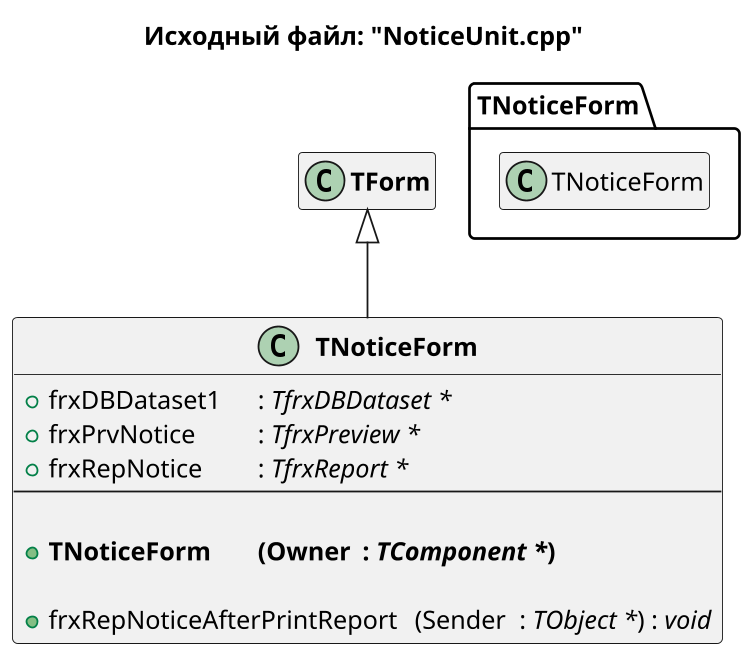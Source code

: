 @startuml NoticeUnit.cpp

title Исходный файл: "NoticeUnit.cpp"

scale 750 width

"<b>TNoticeForm</b>" -up-|> "<b>TForm</b>"

hide "<b>TForm</b>" members

class "<b>TNoticeForm</b>"
{
    + frxDBDataset1 \t: <i>TfrxDBDataset *</i>
    + frxPrvNotice \t\t: <i>TfrxPreview *</i>
    + frxRepNotice \t: <i>TfrxReport *</i>
    --
    
    + <b>TNoticeForm \t(Owner \t: <i>TComponent *</i>)</b>

    + frxRepNoticeAfterPrintReport \t(Sender \t: <i>TObject *</i>) : <i>void</i>
}


package TNoticeForm <<Folder>>
{
    class TNoticeForm
    hide  TNoticeForm members
}


' note right of "<b>TNoticeForm</b>"::Save_Priv
' сохранение привелегий (сирота, Чаэс, инвалид)
' end note

@enduml